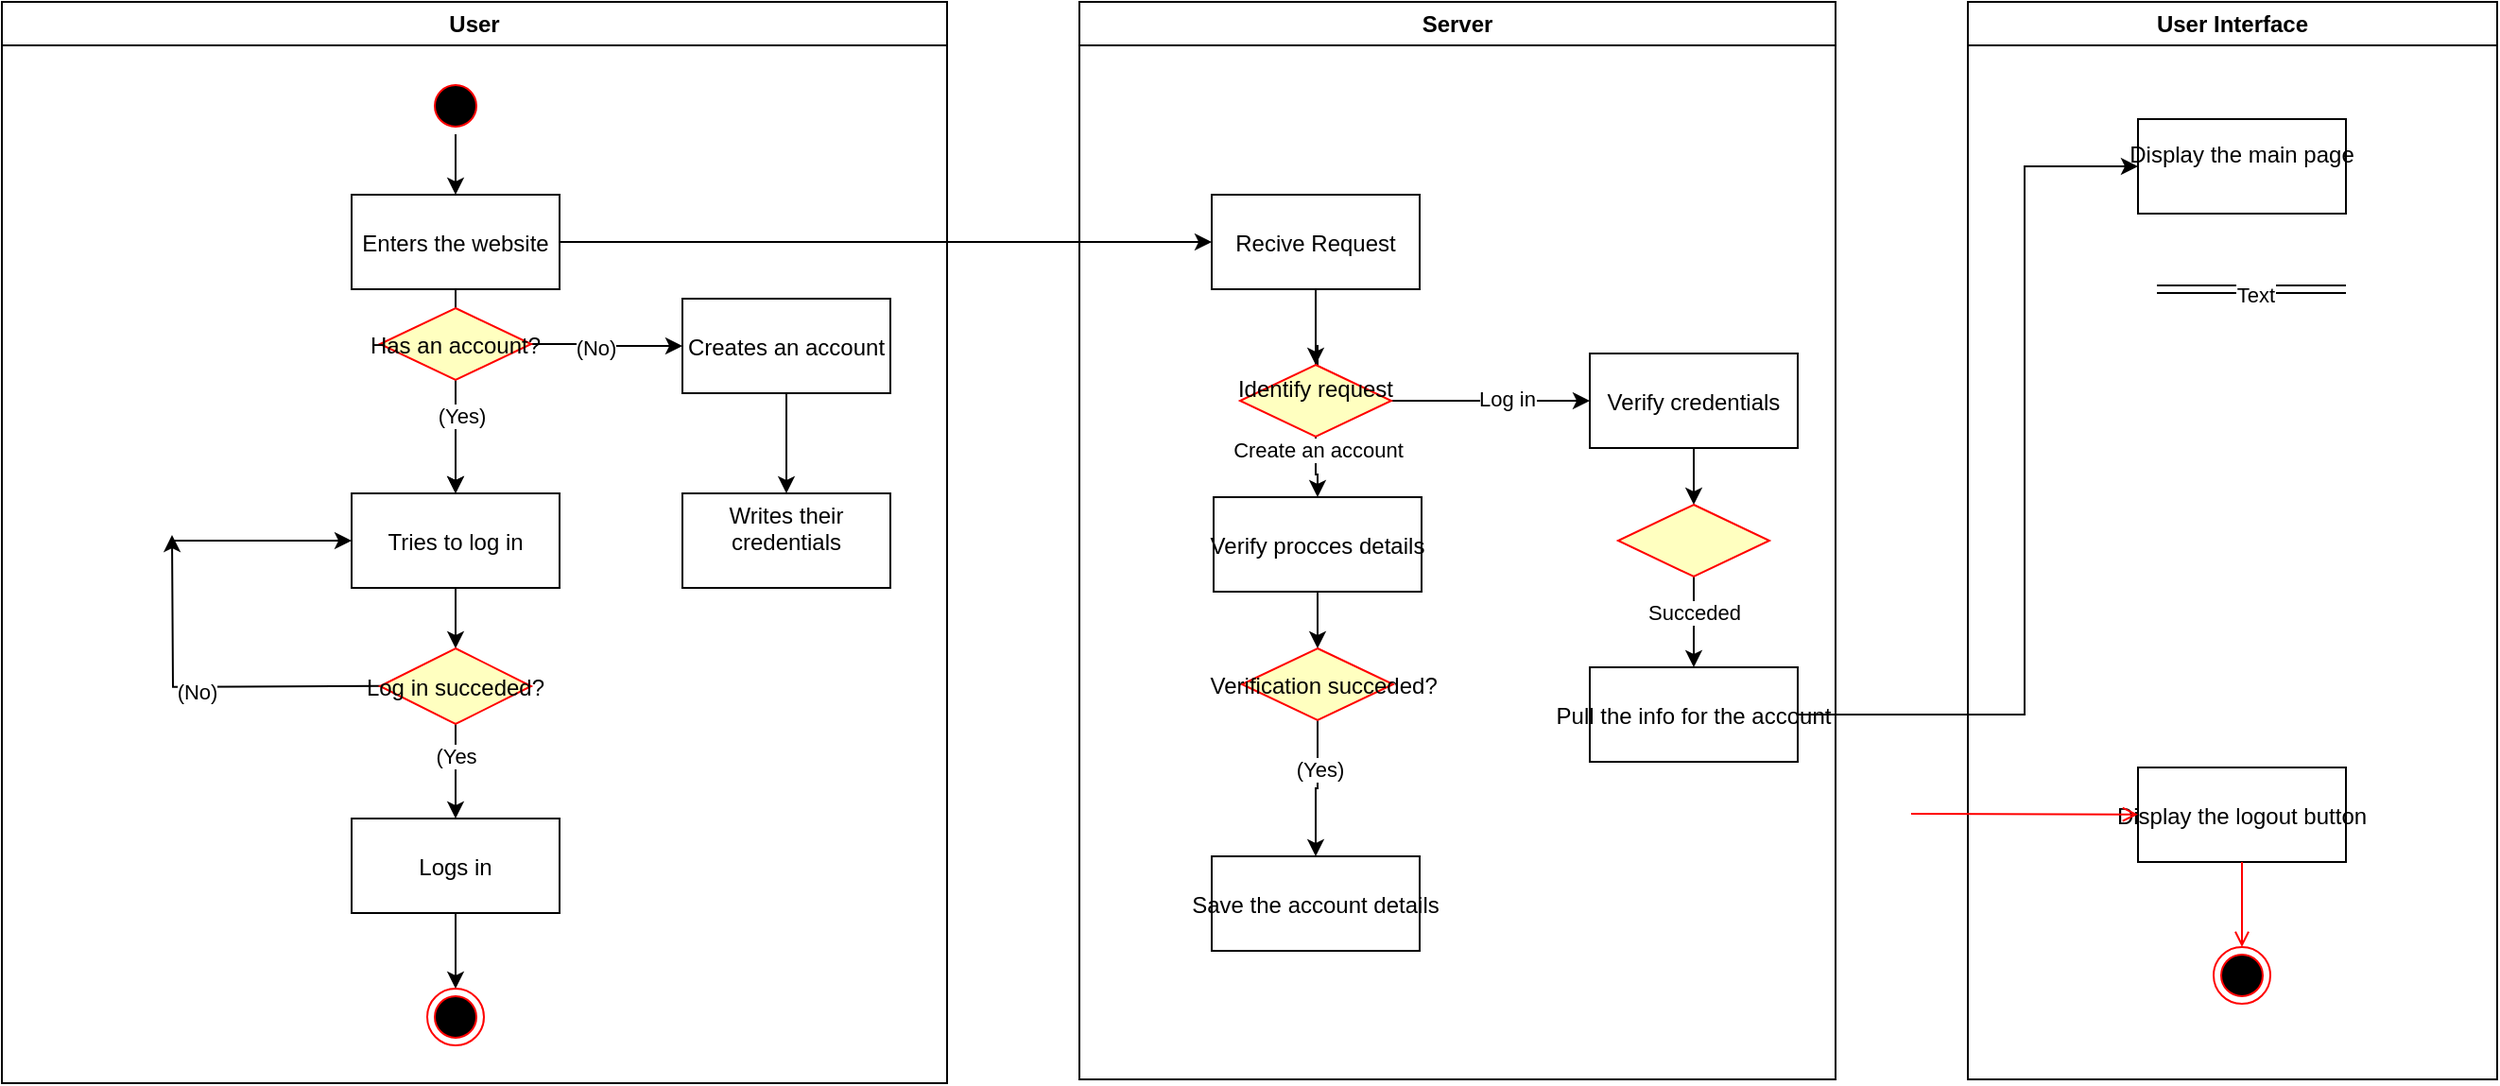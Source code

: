<mxfile version="22.1.3" type="github">
  <diagram name="Page-1" id="e7e014a7-5840-1c2e-5031-d8a46d1fe8dd">
    <mxGraphModel dx="1743" dy="310" grid="1" gridSize="10" guides="1" tooltips="1" connect="1" arrows="1" fold="1" page="1" pageScale="1" pageWidth="1169" pageHeight="826" background="none" math="0" shadow="0">
      <root>
        <mxCell id="0" />
        <mxCell id="1" parent="0" />
        <mxCell id="2" value="User" style="swimlane;whiteSpace=wrap" parent="1" vertex="1">
          <mxGeometry x="-170" y="128" width="500" height="572" as="geometry" />
        </mxCell>
        <mxCell id="_ZR7o_LOtNJtk-iY4hDg-44" style="edgeStyle=orthogonalEdgeStyle;rounded=0;orthogonalLoop=1;jettySize=auto;html=1;entryX=0.5;entryY=0;entryDx=0;entryDy=0;" edge="1" parent="2" source="5" target="_ZR7o_LOtNJtk-iY4hDg-42">
          <mxGeometry relative="1" as="geometry" />
        </mxCell>
        <mxCell id="5" value="" style="ellipse;shape=startState;fillColor=#000000;strokeColor=#ff0000;" parent="2" vertex="1">
          <mxGeometry x="225" y="40" width="30" height="30" as="geometry" />
        </mxCell>
        <mxCell id="_ZR7o_LOtNJtk-iY4hDg-49" value="" style="edgeStyle=orthogonalEdgeStyle;rounded=0;orthogonalLoop=1;jettySize=auto;html=1;" edge="1" parent="2" source="_ZR7o_LOtNJtk-iY4hDg-42" target="_ZR7o_LOtNJtk-iY4hDg-46">
          <mxGeometry relative="1" as="geometry" />
        </mxCell>
        <mxCell id="_ZR7o_LOtNJtk-iY4hDg-42" value="Enters the website" style="" vertex="1" parent="2">
          <mxGeometry x="185" y="102" width="110" height="50" as="geometry" />
        </mxCell>
        <mxCell id="_ZR7o_LOtNJtk-iY4hDg-48" value="" style="edgeStyle=orthogonalEdgeStyle;rounded=0;orthogonalLoop=1;jettySize=auto;html=1;" edge="1" parent="2" source="_ZR7o_LOtNJtk-iY4hDg-45" target="_ZR7o_LOtNJtk-iY4hDg-46">
          <mxGeometry relative="1" as="geometry" />
        </mxCell>
        <mxCell id="_ZR7o_LOtNJtk-iY4hDg-53" value="(Yes)" style="edgeLabel;html=1;align=center;verticalAlign=middle;resizable=0;points=[];" vertex="1" connectable="0" parent="_ZR7o_LOtNJtk-iY4hDg-48">
          <mxGeometry x="-0.381" y="3" relative="1" as="geometry">
            <mxPoint as="offset" />
          </mxGeometry>
        </mxCell>
        <mxCell id="_ZR7o_LOtNJtk-iY4hDg-51" value="" style="edgeStyle=orthogonalEdgeStyle;rounded=0;orthogonalLoop=1;jettySize=auto;html=1;" edge="1" parent="2" source="_ZR7o_LOtNJtk-iY4hDg-45" target="_ZR7o_LOtNJtk-iY4hDg-50">
          <mxGeometry relative="1" as="geometry" />
        </mxCell>
        <mxCell id="_ZR7o_LOtNJtk-iY4hDg-52" value="(No)" style="edgeLabel;html=1;align=center;verticalAlign=middle;resizable=0;points=[];" vertex="1" connectable="0" parent="_ZR7o_LOtNJtk-iY4hDg-51">
          <mxGeometry x="-0.156" y="-2" relative="1" as="geometry">
            <mxPoint as="offset" />
          </mxGeometry>
        </mxCell>
        <mxCell id="_ZR7o_LOtNJtk-iY4hDg-45" value="Has an account?" style="rhombus;fillColor=#ffffc0;strokeColor=#ff0000;" vertex="1" parent="2">
          <mxGeometry x="200" y="162" width="80" height="38" as="geometry" />
        </mxCell>
        <mxCell id="_ZR7o_LOtNJtk-iY4hDg-58" value="" style="edgeStyle=orthogonalEdgeStyle;rounded=0;orthogonalLoop=1;jettySize=auto;html=1;" edge="1" parent="2" source="_ZR7o_LOtNJtk-iY4hDg-46">
          <mxGeometry relative="1" as="geometry">
            <mxPoint x="240.0" y="342" as="targetPoint" />
          </mxGeometry>
        </mxCell>
        <mxCell id="_ZR7o_LOtNJtk-iY4hDg-46" value="Tries to log in" style="" vertex="1" parent="2">
          <mxGeometry x="185" y="260" width="110" height="50" as="geometry" />
        </mxCell>
        <mxCell id="_ZR7o_LOtNJtk-iY4hDg-55" value="" style="edgeStyle=orthogonalEdgeStyle;rounded=0;orthogonalLoop=1;jettySize=auto;html=1;" edge="1" parent="2" source="_ZR7o_LOtNJtk-iY4hDg-50" target="_ZR7o_LOtNJtk-iY4hDg-54">
          <mxGeometry relative="1" as="geometry" />
        </mxCell>
        <mxCell id="_ZR7o_LOtNJtk-iY4hDg-50" value="Creates an account" style="" vertex="1" parent="2">
          <mxGeometry x="360" y="157" width="110" height="50" as="geometry" />
        </mxCell>
        <mxCell id="_ZR7o_LOtNJtk-iY4hDg-54" value="Writes their &#xa;credentials&#xa;" style="" vertex="1" parent="2">
          <mxGeometry x="360" y="260" width="110" height="50" as="geometry" />
        </mxCell>
        <mxCell id="_ZR7o_LOtNJtk-iY4hDg-76" value="" style="edgeStyle=orthogonalEdgeStyle;rounded=0;orthogonalLoop=1;jettySize=auto;html=1;" edge="1" parent="2">
          <mxGeometry relative="1" as="geometry">
            <mxPoint x="200" y="361.86" as="sourcePoint" />
            <mxPoint x="90" y="282" as="targetPoint" />
          </mxGeometry>
        </mxCell>
        <mxCell id="_ZR7o_LOtNJtk-iY4hDg-77" value="&lt;div&gt;(No)&lt;/div&gt;" style="edgeLabel;html=1;align=center;verticalAlign=middle;resizable=0;points=[];" vertex="1" connectable="0" parent="_ZR7o_LOtNJtk-iY4hDg-76">
          <mxGeometry x="0.022" y="2" relative="1" as="geometry">
            <mxPoint as="offset" />
          </mxGeometry>
        </mxCell>
        <mxCell id="_ZR7o_LOtNJtk-iY4hDg-79" value="" style="edgeStyle=orthogonalEdgeStyle;rounded=0;orthogonalLoop=1;jettySize=auto;html=1;" edge="1" parent="2" source="_ZR7o_LOtNJtk-iY4hDg-56" target="_ZR7o_LOtNJtk-iY4hDg-78">
          <mxGeometry relative="1" as="geometry" />
        </mxCell>
        <mxCell id="_ZR7o_LOtNJtk-iY4hDg-80" value="(Yes" style="edgeLabel;html=1;align=center;verticalAlign=middle;resizable=0;points=[];" vertex="1" connectable="0" parent="_ZR7o_LOtNJtk-iY4hDg-79">
          <mxGeometry x="-0.333" relative="1" as="geometry">
            <mxPoint as="offset" />
          </mxGeometry>
        </mxCell>
        <mxCell id="_ZR7o_LOtNJtk-iY4hDg-56" value="Log in succeded?" style="rhombus;fillColor=#ffffc0;strokeColor=#ff0000;" vertex="1" parent="2">
          <mxGeometry x="200" y="342" width="80" height="40" as="geometry" />
        </mxCell>
        <mxCell id="_ZR7o_LOtNJtk-iY4hDg-89" value="" style="edgeStyle=orthogonalEdgeStyle;rounded=0;orthogonalLoop=1;jettySize=auto;html=1;" edge="1" parent="2" source="_ZR7o_LOtNJtk-iY4hDg-78" target="_ZR7o_LOtNJtk-iY4hDg-88">
          <mxGeometry relative="1" as="geometry" />
        </mxCell>
        <mxCell id="_ZR7o_LOtNJtk-iY4hDg-78" value="Logs in" style="" vertex="1" parent="2">
          <mxGeometry x="185" y="432" width="110" height="50" as="geometry" />
        </mxCell>
        <mxCell id="_ZR7o_LOtNJtk-iY4hDg-88" value="" style="ellipse;shape=endState;fillColor=#000000;strokeColor=#ff0000" vertex="1" parent="2">
          <mxGeometry x="225" y="522" width="30" height="30" as="geometry" />
        </mxCell>
        <mxCell id="3" value="Server" style="swimlane;whiteSpace=wrap" parent="1" vertex="1">
          <mxGeometry x="400" y="128" width="400" height="570" as="geometry" />
        </mxCell>
        <mxCell id="_ZR7o_LOtNJtk-iY4hDg-93" value="" style="edgeStyle=orthogonalEdgeStyle;rounded=0;orthogonalLoop=1;jettySize=auto;html=1;" edge="1" parent="3" source="_ZR7o_LOtNJtk-iY4hDg-95">
          <mxGeometry relative="1" as="geometry">
            <mxPoint x="125" y="217" as="targetPoint" />
            <Array as="points">
              <mxPoint x="125" y="182" />
              <mxPoint x="126" y="182" />
              <mxPoint x="126" y="217" />
            </Array>
          </mxGeometry>
        </mxCell>
        <mxCell id="_ZR7o_LOtNJtk-iY4hDg-90" value="Recive Request" style="" vertex="1" parent="3">
          <mxGeometry x="70" y="102" width="110" height="50" as="geometry" />
        </mxCell>
        <mxCell id="_ZR7o_LOtNJtk-iY4hDg-96" value="" style="edgeStyle=orthogonalEdgeStyle;rounded=0;orthogonalLoop=1;jettySize=auto;html=1;" edge="1" parent="3" source="_ZR7o_LOtNJtk-iY4hDg-90" target="_ZR7o_LOtNJtk-iY4hDg-95">
          <mxGeometry relative="1" as="geometry">
            <mxPoint x="515" y="280" as="sourcePoint" />
            <mxPoint x="515" y="345" as="targetPoint" />
            <Array as="points" />
          </mxGeometry>
        </mxCell>
        <mxCell id="_ZR7o_LOtNJtk-iY4hDg-99" value="" style="edgeStyle=orthogonalEdgeStyle;rounded=0;orthogonalLoop=1;jettySize=auto;html=1;" edge="1" parent="3" source="_ZR7o_LOtNJtk-iY4hDg-95" target="_ZR7o_LOtNJtk-iY4hDg-98">
          <mxGeometry relative="1" as="geometry" />
        </mxCell>
        <mxCell id="_ZR7o_LOtNJtk-iY4hDg-101" value="Create an account" style="edgeLabel;html=1;align=center;verticalAlign=middle;resizable=0;points=[];" vertex="1" connectable="0" parent="_ZR7o_LOtNJtk-iY4hDg-99">
          <mxGeometry x="-0.597" y="1" relative="1" as="geometry">
            <mxPoint as="offset" />
          </mxGeometry>
        </mxCell>
        <mxCell id="_ZR7o_LOtNJtk-iY4hDg-100" value="" style="edgeStyle=orthogonalEdgeStyle;rounded=0;orthogonalLoop=1;jettySize=auto;html=1;" edge="1" parent="3" source="_ZR7o_LOtNJtk-iY4hDg-95" target="_ZR7o_LOtNJtk-iY4hDg-97">
          <mxGeometry relative="1" as="geometry" />
        </mxCell>
        <mxCell id="_ZR7o_LOtNJtk-iY4hDg-102" value="&lt;div&gt;Log in&lt;/div&gt;" style="edgeLabel;html=1;align=center;verticalAlign=middle;resizable=0;points=[];" vertex="1" connectable="0" parent="_ZR7o_LOtNJtk-iY4hDg-100">
          <mxGeometry x="0.149" y="1" relative="1" as="geometry">
            <mxPoint as="offset" />
          </mxGeometry>
        </mxCell>
        <mxCell id="_ZR7o_LOtNJtk-iY4hDg-95" value="Identify request&#xa;" style="rhombus;fillColor=#ffffc0;strokeColor=#ff0000;" vertex="1" parent="3">
          <mxGeometry x="85" y="192" width="80" height="38" as="geometry" />
        </mxCell>
        <mxCell id="_ZR7o_LOtNJtk-iY4hDg-110" value="" style="edgeStyle=orthogonalEdgeStyle;rounded=0;orthogonalLoop=1;jettySize=auto;html=1;" edge="1" parent="3" source="_ZR7o_LOtNJtk-iY4hDg-98" target="_ZR7o_LOtNJtk-iY4hDg-109">
          <mxGeometry relative="1" as="geometry" />
        </mxCell>
        <mxCell id="_ZR7o_LOtNJtk-iY4hDg-98" value="Verify procces details" style="" vertex="1" parent="3">
          <mxGeometry x="71" y="262" width="110" height="50" as="geometry" />
        </mxCell>
        <mxCell id="_ZR7o_LOtNJtk-iY4hDg-104" value="" style="edgeStyle=orthogonalEdgeStyle;rounded=0;orthogonalLoop=1;jettySize=auto;html=1;" edge="1" parent="3" source="_ZR7o_LOtNJtk-iY4hDg-97" target="_ZR7o_LOtNJtk-iY4hDg-103">
          <mxGeometry relative="1" as="geometry" />
        </mxCell>
        <mxCell id="_ZR7o_LOtNJtk-iY4hDg-97" value="Verify credentials" style="" vertex="1" parent="3">
          <mxGeometry x="270" y="186" width="110" height="50" as="geometry" />
        </mxCell>
        <mxCell id="_ZR7o_LOtNJtk-iY4hDg-106" value="" style="edgeStyle=orthogonalEdgeStyle;rounded=0;orthogonalLoop=1;jettySize=auto;html=1;" edge="1" parent="3" source="_ZR7o_LOtNJtk-iY4hDg-103" target="_ZR7o_LOtNJtk-iY4hDg-105">
          <mxGeometry relative="1" as="geometry" />
        </mxCell>
        <mxCell id="_ZR7o_LOtNJtk-iY4hDg-107" value="Succeded" style="edgeLabel;html=1;align=center;verticalAlign=middle;resizable=0;points=[];" vertex="1" connectable="0" parent="_ZR7o_LOtNJtk-iY4hDg-106">
          <mxGeometry x="-0.202" relative="1" as="geometry">
            <mxPoint as="offset" />
          </mxGeometry>
        </mxCell>
        <mxCell id="_ZR7o_LOtNJtk-iY4hDg-103" value="" style="rhombus;fillColor=#ffffc0;strokeColor=#ff0000;" vertex="1" parent="3">
          <mxGeometry x="285" y="266" width="80" height="38" as="geometry" />
        </mxCell>
        <mxCell id="_ZR7o_LOtNJtk-iY4hDg-105" value="Pull the info for the account" style="" vertex="1" parent="3">
          <mxGeometry x="270" y="352" width="110" height="50" as="geometry" />
        </mxCell>
        <mxCell id="_ZR7o_LOtNJtk-iY4hDg-108" value="Save the account details" style="" vertex="1" parent="3">
          <mxGeometry x="70" y="452" width="110" height="50" as="geometry" />
        </mxCell>
        <mxCell id="_ZR7o_LOtNJtk-iY4hDg-111" value="" style="edgeStyle=orthogonalEdgeStyle;rounded=0;orthogonalLoop=1;jettySize=auto;html=1;" edge="1" parent="3" source="_ZR7o_LOtNJtk-iY4hDg-109" target="_ZR7o_LOtNJtk-iY4hDg-108">
          <mxGeometry relative="1" as="geometry" />
        </mxCell>
        <mxCell id="_ZR7o_LOtNJtk-iY4hDg-112" value="(Yes)" style="edgeLabel;html=1;align=center;verticalAlign=middle;resizable=0;points=[];" vertex="1" connectable="0" parent="_ZR7o_LOtNJtk-iY4hDg-111">
          <mxGeometry x="-0.283" y="1" relative="1" as="geometry">
            <mxPoint as="offset" />
          </mxGeometry>
        </mxCell>
        <mxCell id="_ZR7o_LOtNJtk-iY4hDg-109" value="  Verification succeded?" style="rhombus;fillColor=#ffffc0;strokeColor=#ff0000;" vertex="1" parent="3">
          <mxGeometry x="86" y="342" width="80" height="38" as="geometry" />
        </mxCell>
        <mxCell id="4" value="User Interface" style="swimlane;whiteSpace=wrap" parent="1" vertex="1">
          <mxGeometry x="870" y="128" width="280" height="570" as="geometry" />
        </mxCell>
        <mxCell id="33" value="Display the logout button" style="" parent="4" vertex="1">
          <mxGeometry x="90" y="405" width="110" height="50" as="geometry" />
        </mxCell>
        <mxCell id="37" value="" style="edgeStyle=none;strokeColor=#FF0000;endArrow=open;endFill=1;rounded=0" parent="4" target="33" edge="1">
          <mxGeometry width="100" height="100" relative="1" as="geometry">
            <mxPoint x="-30" y="429.5" as="sourcePoint" />
            <mxPoint x="90" y="429.5" as="targetPoint" />
          </mxGeometry>
        </mxCell>
        <mxCell id="38" value="" style="ellipse;shape=endState;fillColor=#000000;strokeColor=#ff0000" parent="4" vertex="1">
          <mxGeometry x="130" y="500" width="30" height="30" as="geometry" />
        </mxCell>
        <mxCell id="39" value="" style="endArrow=open;strokeColor=#FF0000;endFill=1;rounded=0" parent="4" source="33" target="38" edge="1">
          <mxGeometry relative="1" as="geometry" />
        </mxCell>
        <mxCell id="_ZR7o_LOtNJtk-iY4hDg-113" value="Display the main page&#xa;" style="" vertex="1" parent="4">
          <mxGeometry x="90" y="62" width="110" height="50" as="geometry" />
        </mxCell>
        <mxCell id="_ZR7o_LOtNJtk-iY4hDg-116" value="" style="shape=link;html=1;rounded=0;" edge="1" parent="4">
          <mxGeometry width="100" relative="1" as="geometry">
            <mxPoint x="100" y="152" as="sourcePoint" />
            <mxPoint x="200" y="152" as="targetPoint" />
          </mxGeometry>
        </mxCell>
        <mxCell id="_ZR7o_LOtNJtk-iY4hDg-117" value="Text" style="edgeLabel;html=1;align=center;verticalAlign=middle;resizable=0;points=[];" vertex="1" connectable="0" parent="_ZR7o_LOtNJtk-iY4hDg-116">
          <mxGeometry x="0.033" y="-3" relative="1" as="geometry">
            <mxPoint as="offset" />
          </mxGeometry>
        </mxCell>
        <mxCell id="_ZR7o_LOtNJtk-iY4hDg-86" value="" style="endArrow=classic;html=1;rounded=0;entryX=0;entryY=0.5;entryDx=0;entryDy=0;" edge="1" parent="1" target="_ZR7o_LOtNJtk-iY4hDg-46">
          <mxGeometry width="50" height="50" relative="1" as="geometry">
            <mxPoint x="-80" y="413" as="sourcePoint" />
            <mxPoint x="10" y="410" as="targetPoint" />
          </mxGeometry>
        </mxCell>
        <mxCell id="_ZR7o_LOtNJtk-iY4hDg-91" style="edgeStyle=orthogonalEdgeStyle;rounded=0;orthogonalLoop=1;jettySize=auto;html=1;entryX=0;entryY=0.5;entryDx=0;entryDy=0;" edge="1" parent="1" source="_ZR7o_LOtNJtk-iY4hDg-42" target="_ZR7o_LOtNJtk-iY4hDg-90">
          <mxGeometry relative="1" as="geometry" />
        </mxCell>
        <mxCell id="_ZR7o_LOtNJtk-iY4hDg-114" style="edgeStyle=orthogonalEdgeStyle;rounded=0;orthogonalLoop=1;jettySize=auto;html=1;entryX=0;entryY=0.5;entryDx=0;entryDy=0;" edge="1" parent="1" source="_ZR7o_LOtNJtk-iY4hDg-105" target="_ZR7o_LOtNJtk-iY4hDg-113">
          <mxGeometry relative="1" as="geometry">
            <Array as="points">
              <mxPoint x="900" y="505" />
              <mxPoint x="900" y="215" />
            </Array>
          </mxGeometry>
        </mxCell>
      </root>
    </mxGraphModel>
  </diagram>
</mxfile>
